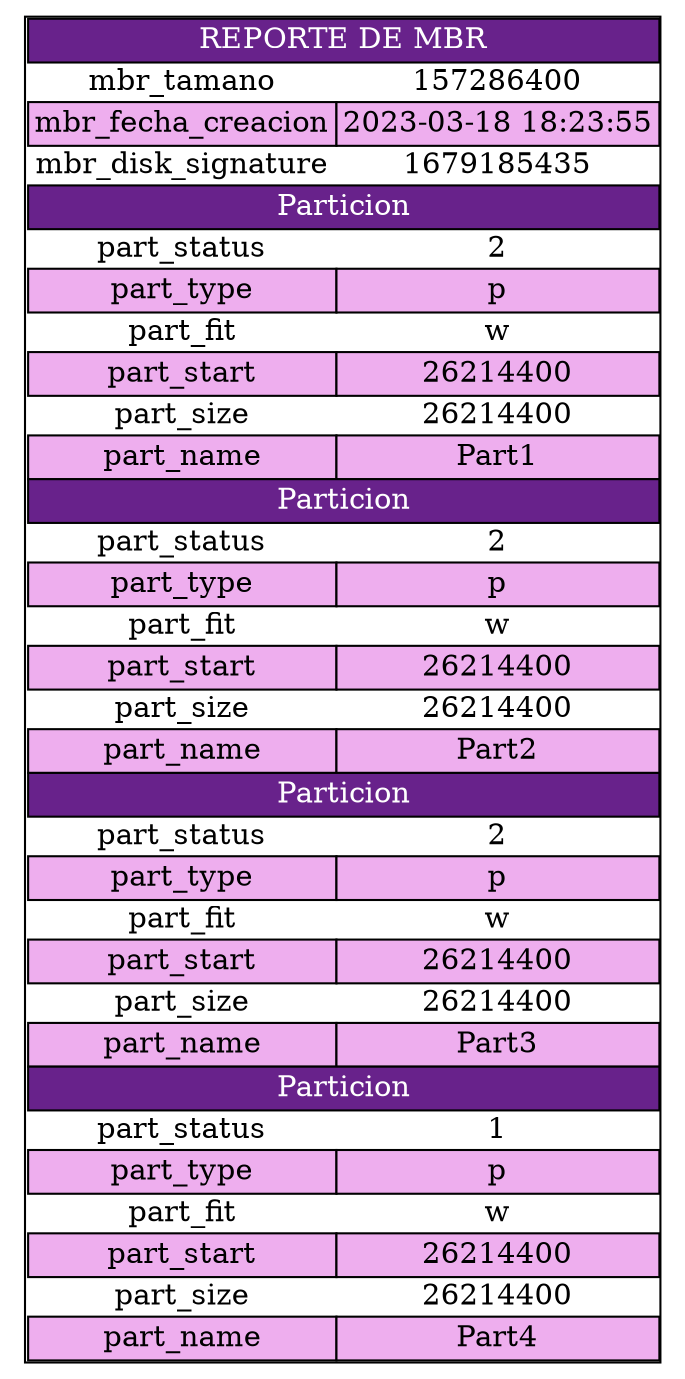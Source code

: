 digraph G {
node[shape=none]
start[label=<<table CELLSPACING="0">
<tr><td colspan="2" bgcolor="darkorchid4"><font color="white">REPORTE DE MBR</font></td></tr>
<tr>
<td border="0">mbr_tamano</td>
<td border="0">157286400</td>
</tr>
<tr>
<td bgcolor="plum2">mbr_fecha_creacion</td>
<td bgcolor="plum2">2023-03-18 18:23:55</td>
</tr>
<tr>
<td border="0">mbr_disk_signature</td>
<td border="0">1679185435</td>
</tr>
<tr><td colspan="2" bgcolor="darkorchid4"><font color="white">Particion</font></td></tr><tr><td border="0">part_status</td><td border="0">2</td></tr><tr><td bgcolor="plum2">part_type</td><td bgcolor="plum2">p</td></tr><tr><td border="0">part_fit</td><td border="0">w</td></tr><tr><td bgcolor="plum2">part_start</td><td bgcolor="plum2">26214400</td></tr><tr><td border="0">part_size</td><td border="0">26214400</td></tr><tr><td bgcolor="plum2">part_name</td><td bgcolor="plum2">Part1</td></tr><tr><td colspan="2" bgcolor="darkorchid4"><font color="white">Particion</font></td></tr><tr><td border="0">part_status</td><td border="0">2</td></tr><tr><td bgcolor="plum2">part_type</td><td bgcolor="plum2">p</td></tr><tr><td border="0">part_fit</td><td border="0">w</td></tr><tr><td bgcolor="plum2">part_start</td><td bgcolor="plum2">26214400</td></tr><tr><td border="0">part_size</td><td border="0">26214400</td></tr><tr><td bgcolor="plum2">part_name</td><td bgcolor="plum2">Part2</td></tr><tr><td colspan="2" bgcolor="darkorchid4"><font color="white">Particion</font></td></tr><tr><td border="0">part_status</td><td border="0">2</td></tr><tr><td bgcolor="plum2">part_type</td><td bgcolor="plum2">p</td></tr><tr><td border="0">part_fit</td><td border="0">w</td></tr><tr><td bgcolor="plum2">part_start</td><td bgcolor="plum2">26214400</td></tr><tr><td border="0">part_size</td><td border="0">26214400</td></tr><tr><td bgcolor="plum2">part_name</td><td bgcolor="plum2">Part3</td></tr><tr><td colspan="2" bgcolor="darkorchid4"><font color="white">Particion</font></td></tr><tr><td border="0">part_status</td><td border="0">1</td></tr><tr><td bgcolor="plum2">part_type</td><td bgcolor="plum2">p</td></tr><tr><td border="0">part_fit</td><td border="0">w</td></tr><tr><td bgcolor="plum2">part_start</td><td bgcolor="plum2">26214400</td></tr><tr><td border="0">part_size</td><td border="0">26214400</td></tr><tr><td bgcolor="plum2">part_name</td><td bgcolor="plum2">Part4</td></tr></table>>];
}